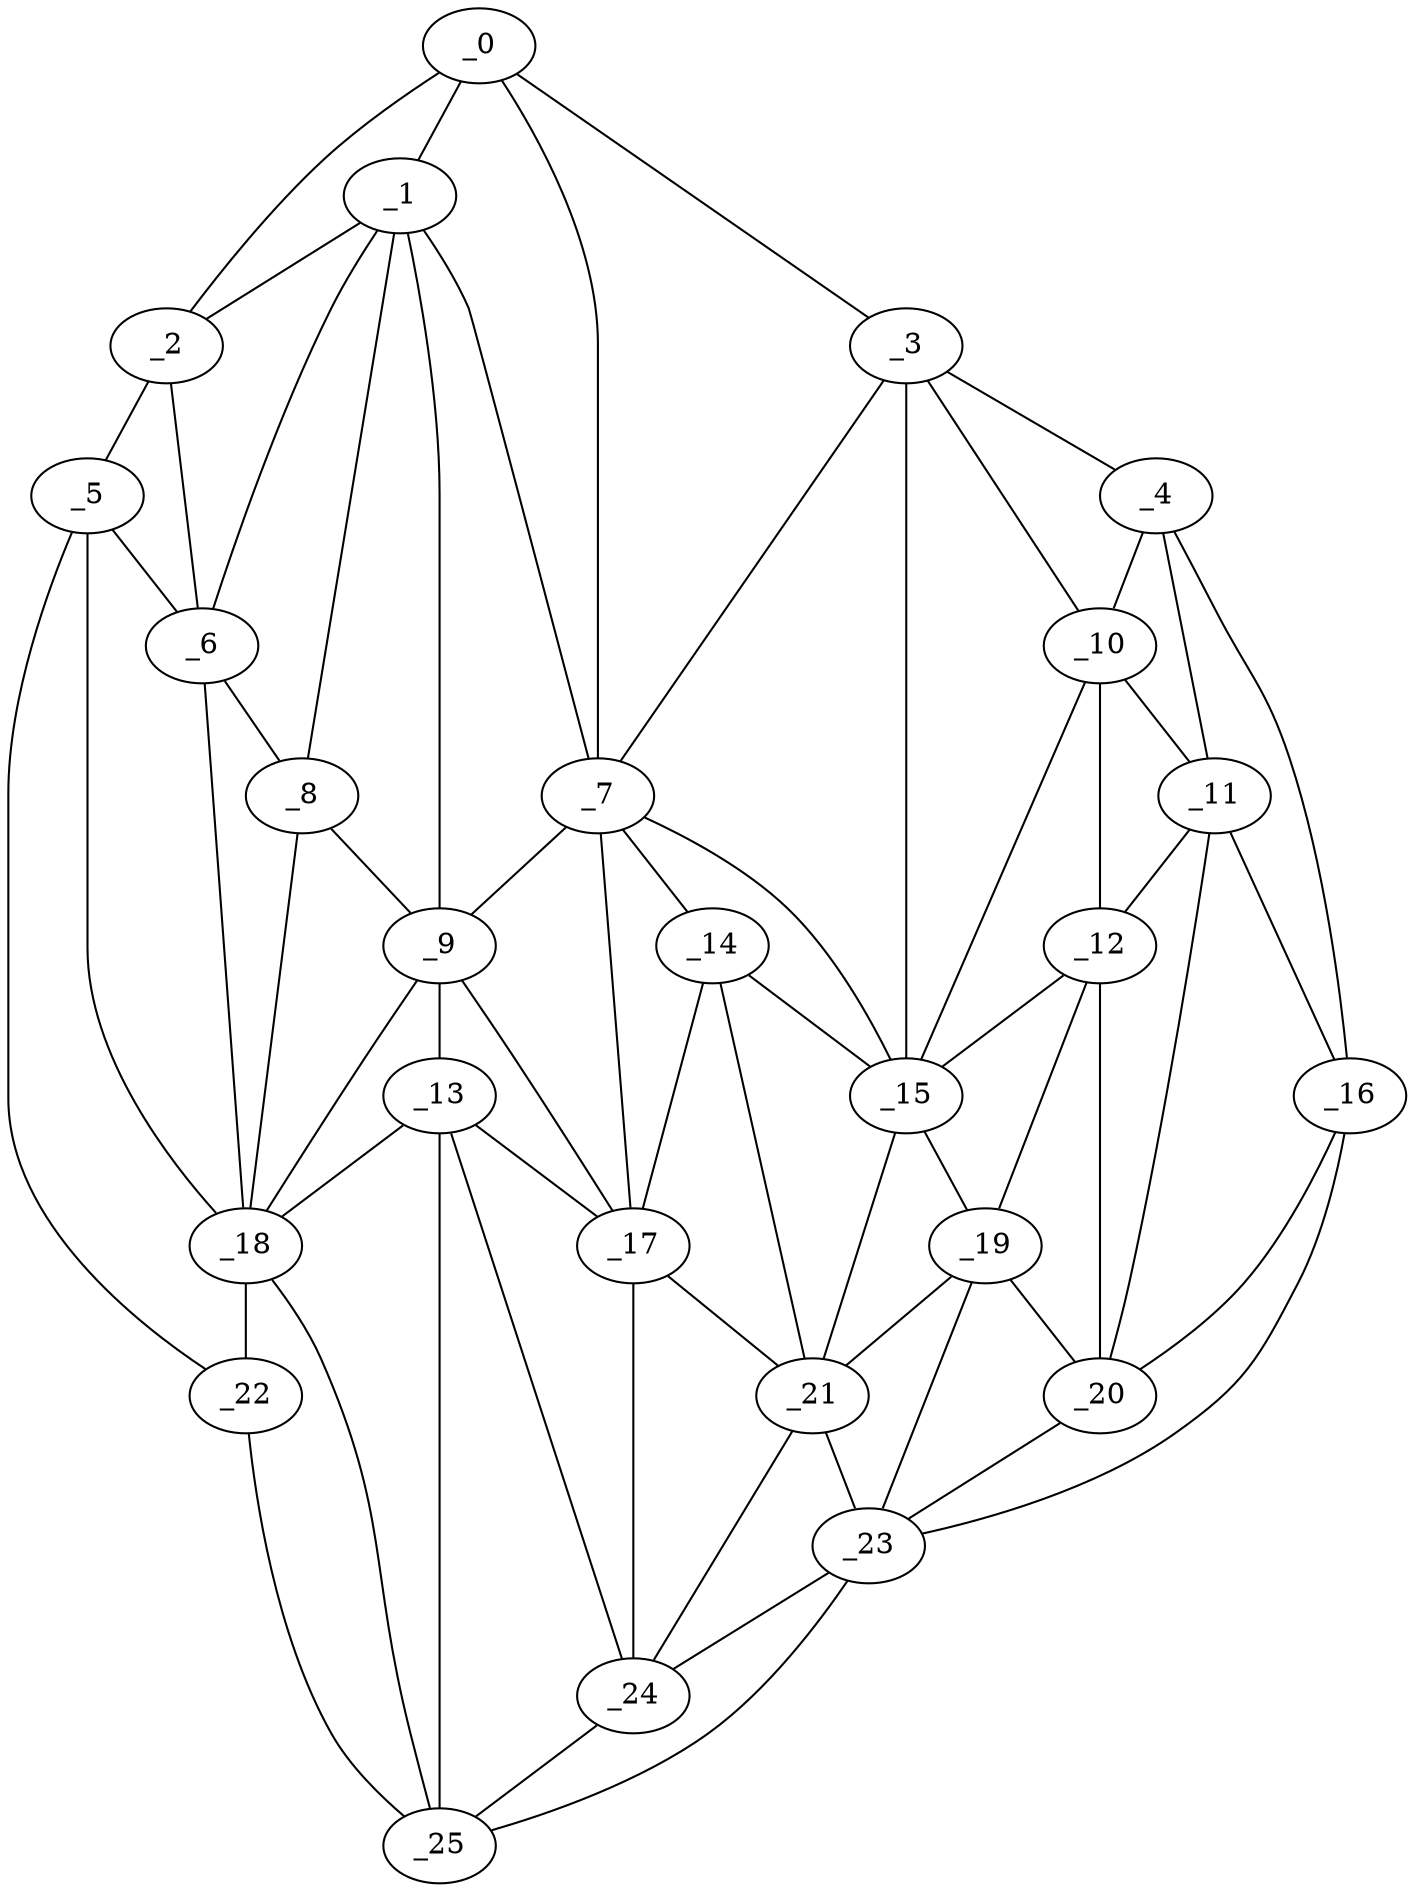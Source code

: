 graph "obj7__140.gxl" {
	_0	 [x=38,
		y=7];
	_1	 [x=47,
		y=8];
	_0 -- _1	 [valence=1];
	_2	 [x=48,
		y=4];
	_0 -- _2	 [valence=1];
	_3	 [x=58,
		y=97];
	_0 -- _3	 [valence=1];
	_7	 [x=66,
		y=51];
	_0 -- _7	 [valence=2];
	_1 -- _2	 [valence=2];
	_6	 [x=64,
		y=11];
	_1 -- _6	 [valence=2];
	_1 -- _7	 [valence=1];
	_8	 [x=67,
		y=21];
	_1 -- _8	 [valence=2];
	_9	 [x=70,
		y=28];
	_1 -- _9	 [valence=2];
	_5	 [x=64,
		y=5];
	_2 -- _5	 [valence=1];
	_2 -- _6	 [valence=2];
	_4	 [x=60,
		y=102];
	_3 -- _4	 [valence=1];
	_3 -- _7	 [valence=2];
	_10	 [x=70,
		y=93];
	_3 -- _10	 [valence=2];
	_15	 [x=78,
		y=82];
	_3 -- _15	 [valence=2];
	_4 -- _10	 [valence=2];
	_11	 [x=74,
		y=101];
	_4 -- _11	 [valence=1];
	_16	 [x=79,
		y=107];
	_4 -- _16	 [valence=1];
	_5 -- _6	 [valence=2];
	_18	 [x=81,
		y=18];
	_5 -- _18	 [valence=2];
	_22	 [x=94,
		y=14];
	_5 -- _22	 [valence=1];
	_6 -- _8	 [valence=2];
	_6 -- _18	 [valence=1];
	_7 -- _9	 [valence=2];
	_14	 [x=78,
		y=62];
	_7 -- _14	 [valence=1];
	_7 -- _15	 [valence=1];
	_17	 [x=80,
		y=47];
	_7 -- _17	 [valence=2];
	_8 -- _9	 [valence=2];
	_8 -- _18	 [valence=2];
	_13	 [x=78,
		y=29];
	_9 -- _13	 [valence=2];
	_9 -- _17	 [valence=2];
	_9 -- _18	 [valence=2];
	_10 -- _11	 [valence=2];
	_12	 [x=75,
		y=97];
	_10 -- _12	 [valence=1];
	_10 -- _15	 [valence=2];
	_11 -- _12	 [valence=2];
	_11 -- _16	 [valence=2];
	_20	 [x=84,
		y=100];
	_11 -- _20	 [valence=2];
	_12 -- _15	 [valence=2];
	_19	 [x=84,
		y=95];
	_12 -- _19	 [valence=2];
	_12 -- _20	 [valence=2];
	_13 -- _17	 [valence=2];
	_13 -- _18	 [valence=2];
	_24	 [x=96,
		y=37];
	_13 -- _24	 [valence=1];
	_25	 [x=98,
		y=24];
	_13 -- _25	 [valence=2];
	_14 -- _15	 [valence=2];
	_14 -- _17	 [valence=2];
	_21	 [x=86,
		y=71];
	_14 -- _21	 [valence=1];
	_15 -- _19	 [valence=2];
	_15 -- _21	 [valence=2];
	_16 -- _20	 [valence=1];
	_23	 [x=94,
		y=103];
	_16 -- _23	 [valence=1];
	_17 -- _21	 [valence=2];
	_17 -- _24	 [valence=2];
	_18 -- _22	 [valence=1];
	_18 -- _25	 [valence=1];
	_19 -- _20	 [valence=2];
	_19 -- _21	 [valence=1];
	_19 -- _23	 [valence=2];
	_20 -- _23	 [valence=2];
	_21 -- _23	 [valence=2];
	_21 -- _24	 [valence=2];
	_22 -- _25	 [valence=1];
	_23 -- _24	 [valence=1];
	_23 -- _25	 [valence=1];
	_24 -- _25	 [valence=1];
}
